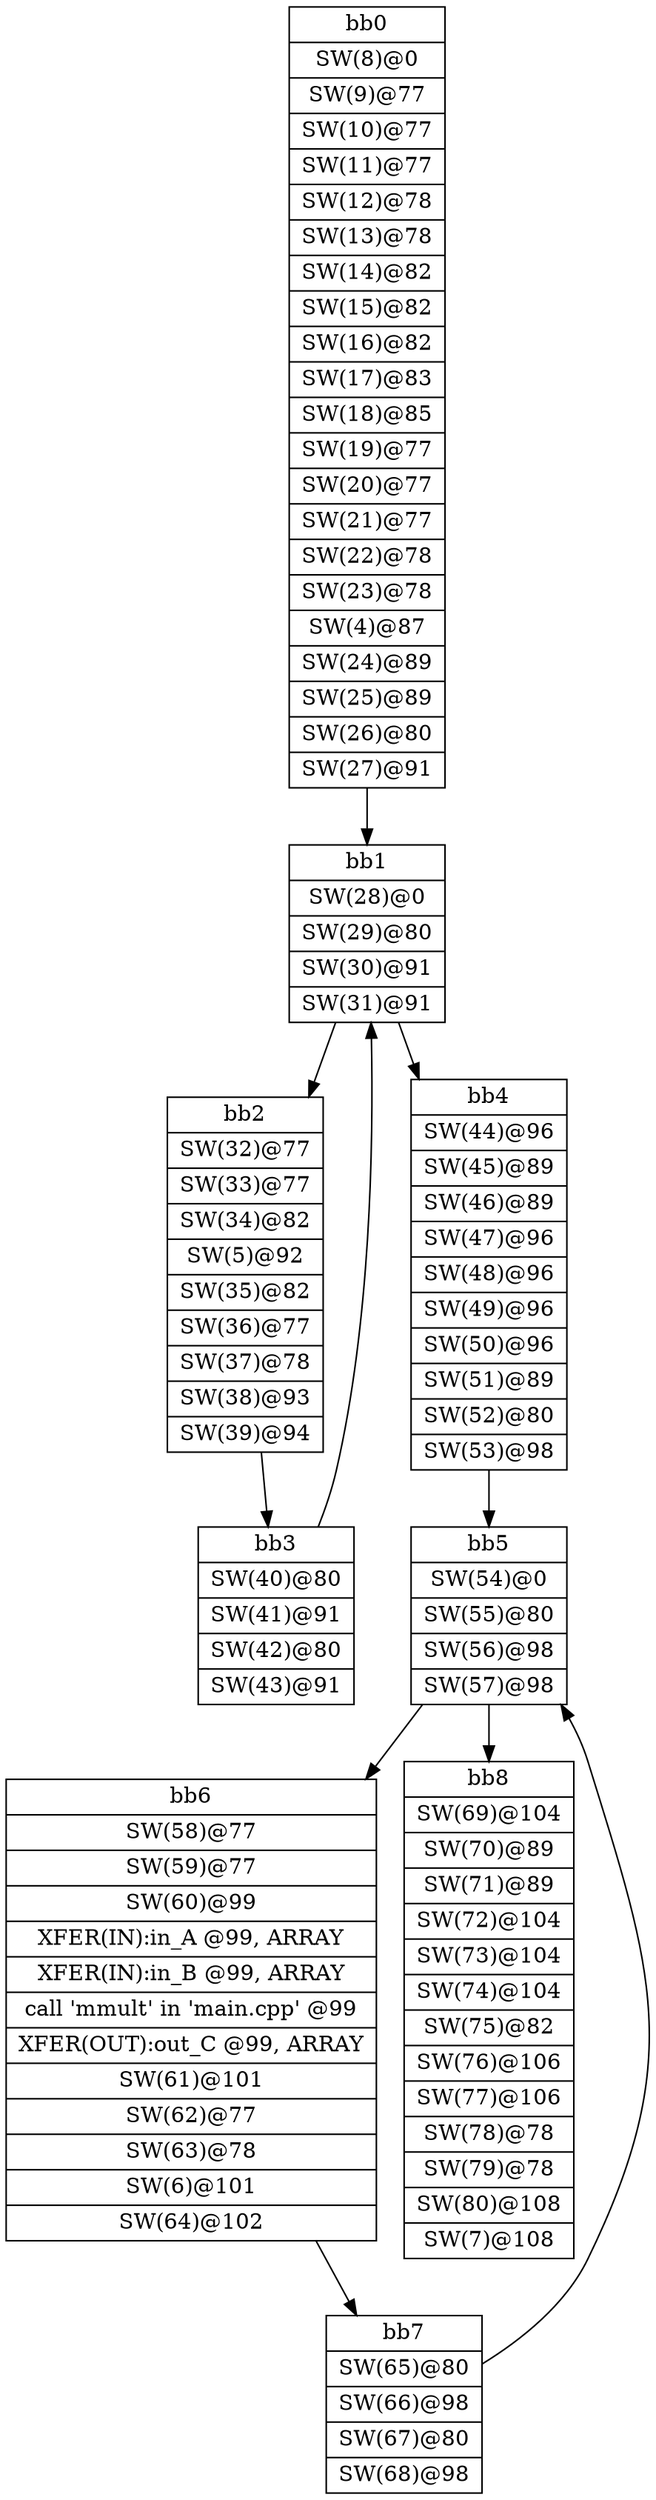 digraph CDFG {
node [shape=record];
bb0 [shape=record, label = "{bb0|<x0x2bab770>SW(8)@0\n|<x0x2babb20>SW(9)@77\n|<x0x2babcf0>SW(10)@77\n|<x0x2babf30>SW(11)@77\n|<x0x2bac170>SW(12)@78\n|<x0x2bac3b0>SW(13)@78\n|<x0x2bac5f0>SW(14)@82\n|<x0x2bac800>SW(15)@82\n|<x0x2baca10>SW(16)@82\n|<x0x2bacc50>SW(17)@83\n|<x0x2bacea0>SW(18)@85\n|<x0x2bad0c0>SW(19)@77\n|<x0x2badb10>SW(20)@77\n|<x0x2badcc0>SW(21)@77\n|<x0x2badee0>SW(22)@78\n|<x0x2bae100>SW(23)@78\n|<x0x2ba4110>SW(4)@87\n|<x0x2bae320>SW(24)@89\n|<x0x2bae530>SW(25)@89\n|<x0x2bae770>SW(26)@80\n|<x0x2bae9b0>SW(27)@91\n}"];
bb1 [shape=record, label = "{bb1|<x0x2baeda0>SW(28)@0\n|<x0x2baeef0>SW(29)@80\n|<x0x2baf0c0>SW(30)@91\n|<x0x2baf2b0>SW(31)@91\n}"];
bb2 [shape=record, label = "{bb2|<x0x2baeba0>SW(32)@77\n|<x0x2baf880>SW(33)@77\n|<x0x2bafac0>SW(34)@82\n|<x0x2ba43d0>SW(5)@92\n|<x0x2bafd80>SW(35)@82\n|<x0x2baff90>SW(36)@77\n|<x0x2bb01b0>SW(37)@78\n|<x0x2bb03d0>SW(38)@93\n|<x0x2bb05f0>SW(39)@94\n}"];
bb3 [shape=record, label = "{bb3|<x0x2bb0800>SW(40)@80\n|<x0x2bb0af0>SW(41)@91\n|<x0x2bb0ce0>SW(42)@80\n|<x0x2bb0f20>SW(43)@91\n}"];
bb4 [shape=record, label = "{bb4|<x0x2bb1130>SW(44)@96\n|<x0x2bb1530>SW(45)@89\n|<x0x2bb1750>SW(46)@89\n|<x0x2bb1990>SW(47)@96\n|<x0x2bb1b80>SW(48)@96\n|<x0x2bb1d90>SW(49)@96\n|<x0x2bb2000>SW(50)@96\n|<x0x2bb21f0>SW(51)@89\n|<x0x2bb2430>SW(52)@80\n|<x0x2bb2670>SW(53)@98\n}"];
bb5 [shape=record, label = "{bb5|<x0x2bb2860>SW(54)@0\n|<x0x2bb2bd0>SW(55)@80\n|<x0x2bb2d80>SW(56)@98\n|<x0x2bb2f70>SW(57)@98\n}"];
bb6 [shape=record, label = "{bb6|<x0x2bb3180>SW(58)@77\n|<x0x2bb3500>SW(59)@77\n|<x0x2bb3720>SW(60)@99\n|<x0x2bb6ea0>XFER(IN):in_A @99, ARRAY\n|<x0x2bb6f80>XFER(IN):in_B @99, ARRAY\n|<x0x2ba0590>call 'mmult' in 'main.cpp' @99\n|<x0x2bb7060>XFER(OUT):out_C @99, ARRAY\n|<x0x2bb3940>SW(61)@101\n|<x0x2bb3ba0>SW(62)@77\n|<x0x2bb3de0>SW(63)@78\n|<x0x2ba4fe0>SW(6)@101\n|<x0x2bb4000>SW(64)@102\n}"];
bb7 [shape=record, label = "{bb7|<x0x2bb4210>SW(65)@80\n|<x0x2bb4570>SW(66)@98\n|<x0x2bb4760>SW(67)@80\n|<x0x2bb49a0>SW(68)@98\n}"];
bb8 [shape=record, label = "{bb8|<x0x2bb4c00>SW(69)@104\n|<x0x2bb50c0>SW(70)@89\n|<x0x2bb52e0>SW(71)@89\n|<x0x2bb5520>SW(72)@104\n|<x0x2bb5710>SW(73)@104\n|<x0x2bb5920>SW(74)@104\n|<x0x2bb5af0>SW(75)@82\n|<x0x2bb5d10>SW(76)@106\n|<x0x2bb5f00>SW(77)@106\n|<x0x2bb6110>SW(78)@78\n|<x0x2bb6350>SW(79)@78\n|<x0x2bb6570>SW(80)@108\n|<x0x2baa120>SW(7)@108\n}"];
bb0 -> bb1
bb1 -> bb2
bb1 -> bb4
bb2 -> bb3
bb3 -> bb1
bb4 -> bb5
bb5 -> bb6
bb5 -> bb8
bb6 -> bb7
bb7 -> bb5
}
